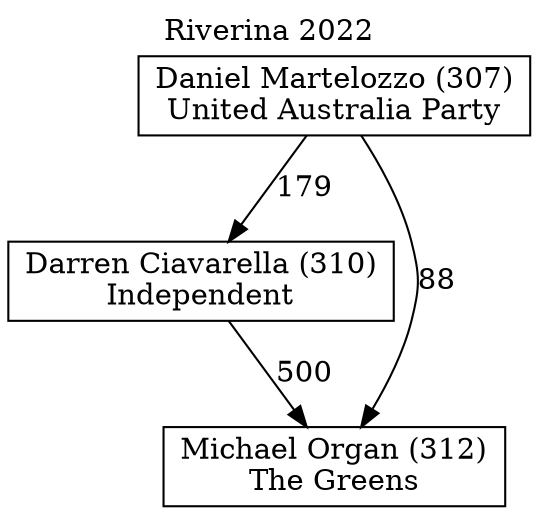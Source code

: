 // House preference flow
digraph "Michael Organ (312)_Riverina_2022" {
	graph [label="Riverina 2022" labelloc=t mclimit=10]
	node [shape=box]
	"Darren Ciavarella (310)" [label="Darren Ciavarella (310)
Independent"]
	"Daniel Martelozzo (307)" [label="Daniel Martelozzo (307)
United Australia Party"]
	"Michael Organ (312)" [label="Michael Organ (312)
The Greens"]
	"Daniel Martelozzo (307)" -> "Michael Organ (312)" [label=88]
	"Daniel Martelozzo (307)" -> "Darren Ciavarella (310)" [label=179]
	"Darren Ciavarella (310)" -> "Michael Organ (312)" [label=500]
}
